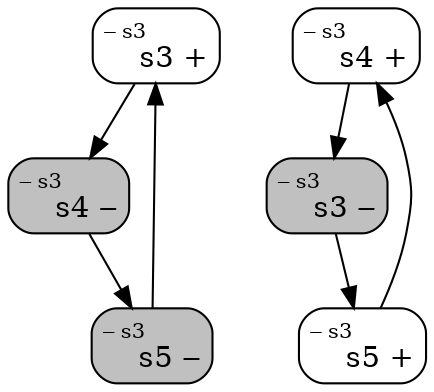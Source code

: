 digraph {

	node[style="rounded,filled", width=0, margin=0];


	poss3_s3 [shape = box;fillcolor = white;label = < <font point-size="10">&#8210; s3</font><br align="left"/> &nbsp; &nbsp; s3 + >;];
	negs3_s4 [shape = box;fillcolor = gray;label = < <font point-size="10">&#8210; s3</font><br align="left"/> &nbsp; &nbsp; s4 &#8210; >;];
	poss3_s4 [shape = box;fillcolor = white;label = < <font point-size="10">&#8210; s3</font><br align="left"/> &nbsp; &nbsp; s4 + >;];
	negs3_s3 [shape = box;fillcolor = gray;label = < <font point-size="10">&#8210; s3</font><br align="left"/> &nbsp; &nbsp; s3 &#8210; >;];
	negs3_s5 [shape = box;fillcolor = gray;label = < <font point-size="10">&#8210; s3</font><br align="left"/> &nbsp; &nbsp; s5 &#8210; >;];
	poss3_s5 [shape = box;fillcolor = white;label = < <font point-size="10">&#8210; s3</font><br align="left"/> &nbsp; &nbsp; s5 + >;];

poss3_s3->negs3_s4;
negs3_s4->negs3_s5;
poss3_s4->negs3_s3;
negs3_s3->poss3_s5;
negs3_s5->poss3_s3;
poss3_s5->poss3_s4;

}